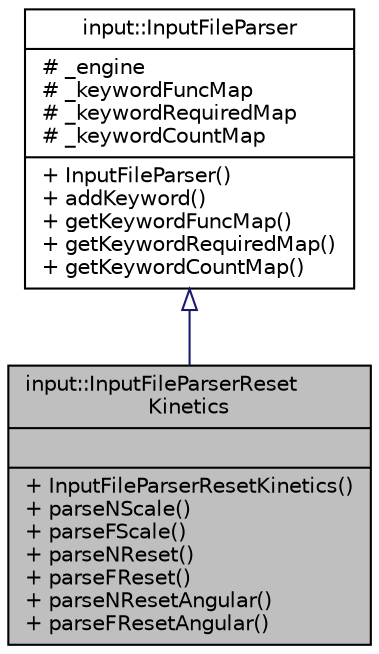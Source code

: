 digraph "input::InputFileParserResetKinetics"
{
 // LATEX_PDF_SIZE
  edge [fontname="Helvetica",fontsize="10",labelfontname="Helvetica",labelfontsize="10"];
  node [fontname="Helvetica",fontsize="10",shape=record];
  Node1 [label="{input::InputFileParserReset\lKinetics\n||+ InputFileParserResetKinetics()\l+ parseNScale()\l+ parseFScale()\l+ parseNReset()\l+ parseFReset()\l+ parseNResetAngular()\l+ parseFResetAngular()\l}",height=0.2,width=0.4,color="black", fillcolor="grey75", style="filled", fontcolor="black",tooltip="Parses the reset kinetics commands in the input file."];
  Node2 -> Node1 [dir="back",color="midnightblue",fontsize="10",style="solid",arrowtail="onormal",fontname="Helvetica"];
  Node2 [label="{input::InputFileParser\n|# _engine\l# _keywordFuncMap\l# _keywordRequiredMap\l# _keywordCountMap\l|+ InputFileParser()\l+ addKeyword()\l+ getKeywordFuncMap()\l+ getKeywordRequiredMap()\l+ getKeywordCountMap()\l}",height=0.2,width=0.4,color="black", fillcolor="white", style="filled",URL="$classinput_1_1InputFileParser.html",tooltip="Base class for parsing the input file."];
}
